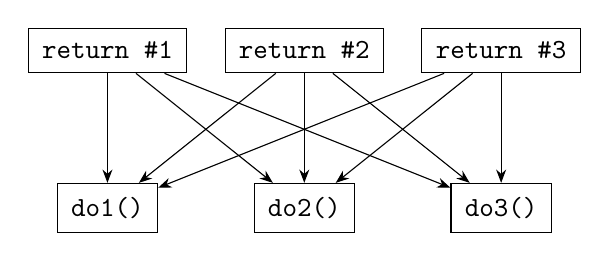 
  %p%\usetikzlibrary{arrows.meta}
  \begin{tikzpicture}[every node/.style={draw,rectangle,inner sep=5pt}]
    \foreach \r/\i in {1/1,2/3.5,3/6} {
      \node (r\r) at (\i,0) {\texttt{return \#\r}};
    }
    
    \foreach \m/\i in {1/1,2/3.5,3/6} {
      \node (m\m) at (\i,-2) {\texttt{do\m()}};
    }
    
    \path[-{Stealth[]}] 
      \foreach \r in {1,2,3} {
        \foreach \m in {1,2,3} {
          (r\r) edge (m\m)
        }
      };
  \end{tikzpicture}
